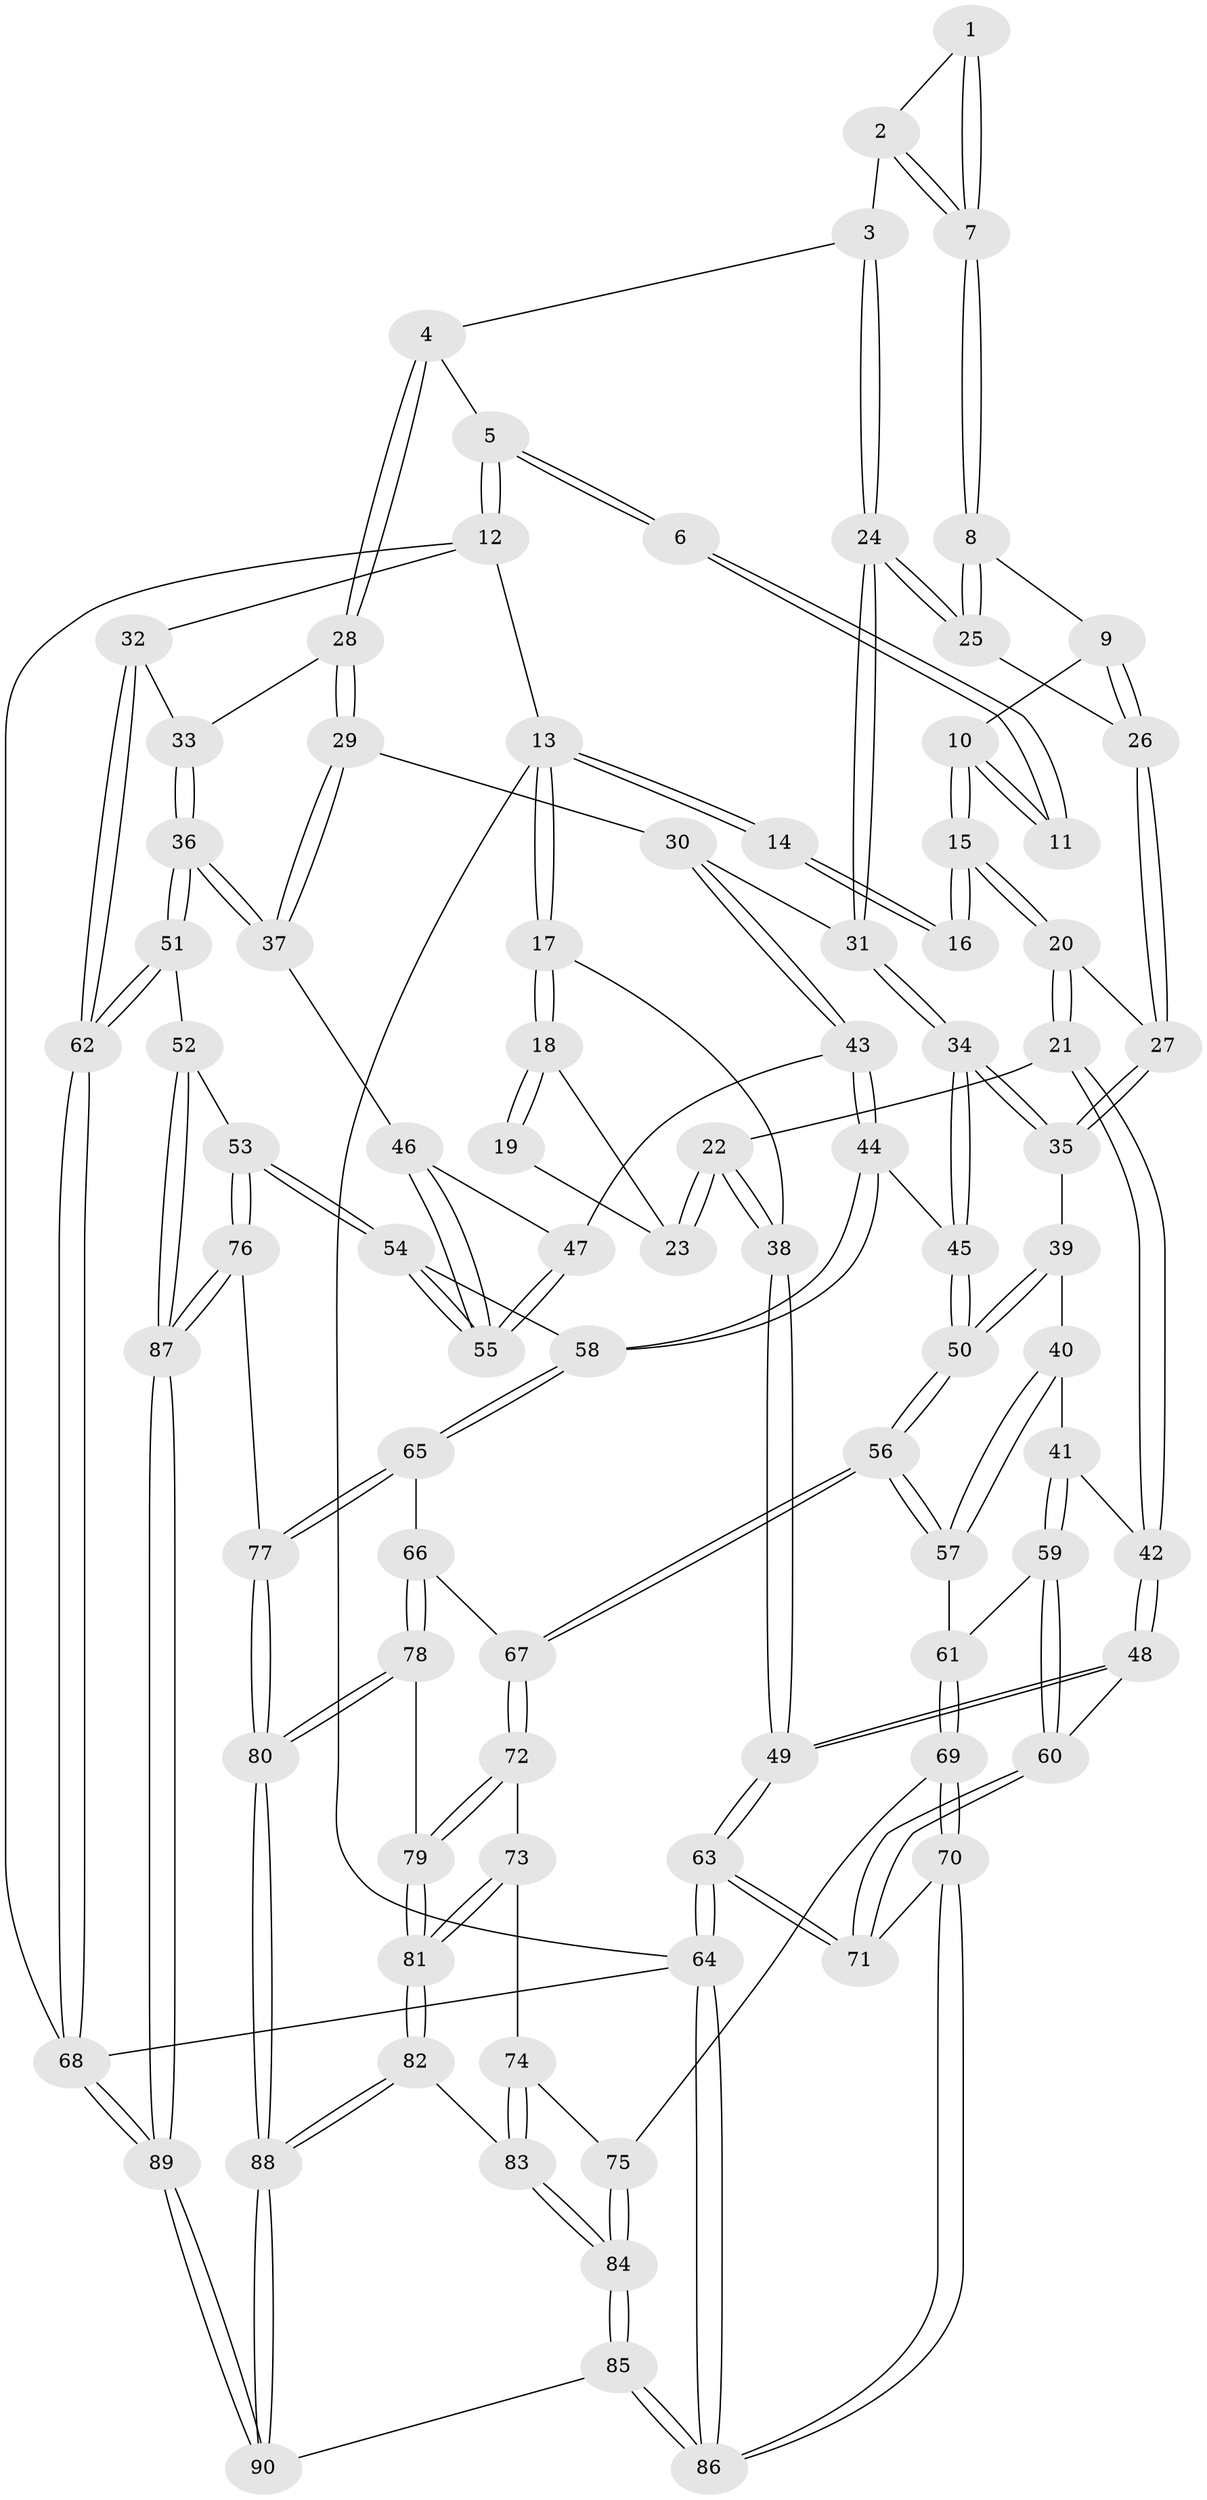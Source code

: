 // Generated by graph-tools (version 1.1) at 2025/51/03/09/25 03:51:05]
// undirected, 90 vertices, 222 edges
graph export_dot {
graph [start="1"]
  node [color=gray90,style=filled];
  1 [pos="+0.5377948470279025+0"];
  2 [pos="+0.6770467392952766+0.09023203954985938"];
  3 [pos="+0.6940596051468604+0.09297694183289498"];
  4 [pos="+0.8220841347856045+0.05307565987502379"];
  5 [pos="+0.9617545759349501+0"];
  6 [pos="+0.5281813814978333+0"];
  7 [pos="+0.5386917794204669+0.0984592159187258"];
  8 [pos="+0.5256898303139721+0.12585105593846718"];
  9 [pos="+0.3078493140837381+0.057568305290022014"];
  10 [pos="+0.30562871668936237+0.05537956318513016"];
  11 [pos="+0.2696345104465588+0"];
  12 [pos="+1+0"];
  13 [pos="+0+0"];
  14 [pos="+0.21928621631666215+0"];
  15 [pos="+0.14099676556193697+0.25964044332914205"];
  16 [pos="+0.09975658820652071+0.03241307730844952"];
  17 [pos="+0+0.02935391407470687"];
  18 [pos="+0+0.034332397374076395"];
  19 [pos="+0.08493975531381023+0.04019780603942745"];
  20 [pos="+0.1347629126505286+0.2762183073258262"];
  21 [pos="+0.11803011175004877+0.29068140412894505"];
  22 [pos="+0.06304069259942656+0.2823089759203174"];
  23 [pos="+0.027602876720570577+0.08904459023986469"];
  24 [pos="+0.6039773675836113+0.25915925645637655"];
  25 [pos="+0.5274932010500878+0.17283786299751622"];
  26 [pos="+0.39117344711929447+0.23526395364815408"];
  27 [pos="+0.36751422062620803+0.2931093431507115"];
  28 [pos="+0.8381857706990242+0.26381035135410913"];
  29 [pos="+0.798413367590568+0.29874302564110167"];
  30 [pos="+0.7576547968294189+0.31069627781306275"];
  31 [pos="+0.6149517761500662+0.28175170327191623"];
  32 [pos="+1+0.2809065845616228"];
  33 [pos="+0.89283333090592+0.2748747189447431"];
  34 [pos="+0.5194315369513386+0.38997233567101636"];
  35 [pos="+0.40407835039431517+0.3597075842728024"];
  36 [pos="+0.9946378649638384+0.5801361998140977"];
  37 [pos="+0.8471740882141858+0.44747623570642536"];
  38 [pos="+0+0.2838858634437463"];
  39 [pos="+0.3547099480709429+0.42915772380346"];
  40 [pos="+0.3439833844532263+0.44049479651265777"];
  41 [pos="+0.17195978850580992+0.44465007534306195"];
  42 [pos="+0.1485087179003281+0.41160433893879383"];
  43 [pos="+0.704092133627109+0.4566213546452208"];
  44 [pos="+0.6596106716963974+0.4954741661391207"];
  45 [pos="+0.5471078861940188+0.49384467030144386"];
  46 [pos="+0.8065384631495637+0.48785053097241776"];
  47 [pos="+0.7179117485845331+0.4665669713960129"];
  48 [pos="+0+0.5562034384772034"];
  49 [pos="+0+0.5708062559323464"];
  50 [pos="+0.5150302047301007+0.5606927922452974"];
  51 [pos="+1+0.6418841684454354"];
  52 [pos="+1+0.6512391196156102"];
  53 [pos="+0.864068236342472+0.6741350397430114"];
  54 [pos="+0.794918702149543+0.6598172648923348"];
  55 [pos="+0.7847423795307649+0.5461250166846271"];
  56 [pos="+0.5026018712266991+0.594350227018353"];
  57 [pos="+0.3653237100511666+0.5908858020571854"];
  58 [pos="+0.7479241253730768+0.6651939061876327"];
  59 [pos="+0.18167841650821293+0.5298224521154977"];
  60 [pos="+0.1209728155523902+0.6212994816357861"];
  61 [pos="+0.3308554843653251+0.6119318958894132"];
  62 [pos="+1+0.6324662232234345"];
  63 [pos="+0+0.8656504091016072"];
  64 [pos="+0+1"];
  65 [pos="+0.701537344204268+0.6912820880283633"];
  66 [pos="+0.6275349724647002+0.6974460372878097"];
  67 [pos="+0.5466325028697531+0.6810303769199234"];
  68 [pos="+1+1"];
  69 [pos="+0.28778078857229594+0.7502190817955573"];
  70 [pos="+0.22521484331229888+0.7907931159380441"];
  71 [pos="+0.1306332567394699+0.7282033567951539"];
  72 [pos="+0.5300690786603831+0.7060798462716107"];
  73 [pos="+0.5138607730031509+0.7287455957812844"];
  74 [pos="+0.45127763269596116+0.7798357739863525"];
  75 [pos="+0.4302320013637623+0.7858086364392138"];
  76 [pos="+0.8069824036832104+0.8695917010588592"];
  77 [pos="+0.7198797423055476+0.8686892629281341"];
  78 [pos="+0.624118379674063+0.8462808118489907"];
  79 [pos="+0.6029517119674734+0.8494809342460106"];
  80 [pos="+0.6873675327026048+0.8987266681974885"];
  81 [pos="+0.5667477268193888+0.859643397834237"];
  82 [pos="+0.538638154964957+0.9057152184072066"];
  83 [pos="+0.5122274520479125+0.8959049953261107"];
  84 [pos="+0.3946128883210506+0.9450639208133094"];
  85 [pos="+0.21932997388705106+1"];
  86 [pos="+0.21492470613769496+1"];
  87 [pos="+0.8916251785877513+0.962464937180845"];
  88 [pos="+0.6347344580278891+1"];
  89 [pos="+0.9734595904826019+1"];
  90 [pos="+0.639335478119937+1"];
  1 -- 2;
  1 -- 7;
  1 -- 7;
  2 -- 3;
  2 -- 7;
  2 -- 7;
  3 -- 4;
  3 -- 24;
  3 -- 24;
  4 -- 5;
  4 -- 28;
  4 -- 28;
  5 -- 6;
  5 -- 6;
  5 -- 12;
  5 -- 12;
  6 -- 11;
  6 -- 11;
  7 -- 8;
  7 -- 8;
  8 -- 9;
  8 -- 25;
  8 -- 25;
  9 -- 10;
  9 -- 26;
  9 -- 26;
  10 -- 11;
  10 -- 11;
  10 -- 15;
  10 -- 15;
  12 -- 13;
  12 -- 32;
  12 -- 68;
  13 -- 14;
  13 -- 14;
  13 -- 17;
  13 -- 17;
  13 -- 64;
  14 -- 16;
  14 -- 16;
  15 -- 16;
  15 -- 16;
  15 -- 20;
  15 -- 20;
  17 -- 18;
  17 -- 18;
  17 -- 38;
  18 -- 19;
  18 -- 19;
  18 -- 23;
  19 -- 23;
  20 -- 21;
  20 -- 21;
  20 -- 27;
  21 -- 22;
  21 -- 42;
  21 -- 42;
  22 -- 23;
  22 -- 23;
  22 -- 38;
  22 -- 38;
  24 -- 25;
  24 -- 25;
  24 -- 31;
  24 -- 31;
  25 -- 26;
  26 -- 27;
  26 -- 27;
  27 -- 35;
  27 -- 35;
  28 -- 29;
  28 -- 29;
  28 -- 33;
  29 -- 30;
  29 -- 37;
  29 -- 37;
  30 -- 31;
  30 -- 43;
  30 -- 43;
  31 -- 34;
  31 -- 34;
  32 -- 33;
  32 -- 62;
  32 -- 62;
  33 -- 36;
  33 -- 36;
  34 -- 35;
  34 -- 35;
  34 -- 45;
  34 -- 45;
  35 -- 39;
  36 -- 37;
  36 -- 37;
  36 -- 51;
  36 -- 51;
  37 -- 46;
  38 -- 49;
  38 -- 49;
  39 -- 40;
  39 -- 50;
  39 -- 50;
  40 -- 41;
  40 -- 57;
  40 -- 57;
  41 -- 42;
  41 -- 59;
  41 -- 59;
  42 -- 48;
  42 -- 48;
  43 -- 44;
  43 -- 44;
  43 -- 47;
  44 -- 45;
  44 -- 58;
  44 -- 58;
  45 -- 50;
  45 -- 50;
  46 -- 47;
  46 -- 55;
  46 -- 55;
  47 -- 55;
  47 -- 55;
  48 -- 49;
  48 -- 49;
  48 -- 60;
  49 -- 63;
  49 -- 63;
  50 -- 56;
  50 -- 56;
  51 -- 52;
  51 -- 62;
  51 -- 62;
  52 -- 53;
  52 -- 87;
  52 -- 87;
  53 -- 54;
  53 -- 54;
  53 -- 76;
  53 -- 76;
  54 -- 55;
  54 -- 55;
  54 -- 58;
  56 -- 57;
  56 -- 57;
  56 -- 67;
  56 -- 67;
  57 -- 61;
  58 -- 65;
  58 -- 65;
  59 -- 60;
  59 -- 60;
  59 -- 61;
  60 -- 71;
  60 -- 71;
  61 -- 69;
  61 -- 69;
  62 -- 68;
  62 -- 68;
  63 -- 64;
  63 -- 64;
  63 -- 71;
  63 -- 71;
  64 -- 86;
  64 -- 86;
  64 -- 68;
  65 -- 66;
  65 -- 77;
  65 -- 77;
  66 -- 67;
  66 -- 78;
  66 -- 78;
  67 -- 72;
  67 -- 72;
  68 -- 89;
  68 -- 89;
  69 -- 70;
  69 -- 70;
  69 -- 75;
  70 -- 71;
  70 -- 86;
  70 -- 86;
  72 -- 73;
  72 -- 79;
  72 -- 79;
  73 -- 74;
  73 -- 81;
  73 -- 81;
  74 -- 75;
  74 -- 83;
  74 -- 83;
  75 -- 84;
  75 -- 84;
  76 -- 77;
  76 -- 87;
  76 -- 87;
  77 -- 80;
  77 -- 80;
  78 -- 79;
  78 -- 80;
  78 -- 80;
  79 -- 81;
  79 -- 81;
  80 -- 88;
  80 -- 88;
  81 -- 82;
  81 -- 82;
  82 -- 83;
  82 -- 88;
  82 -- 88;
  83 -- 84;
  83 -- 84;
  84 -- 85;
  84 -- 85;
  85 -- 86;
  85 -- 86;
  85 -- 90;
  87 -- 89;
  87 -- 89;
  88 -- 90;
  88 -- 90;
  89 -- 90;
  89 -- 90;
}
